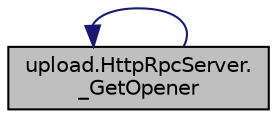 digraph "upload.HttpRpcServer._GetOpener"
{
  edge [fontname="Helvetica",fontsize="10",labelfontname="Helvetica",labelfontsize="10"];
  node [fontname="Helvetica",fontsize="10",shape=record];
  rankdir="LR";
  Node17 [label="upload.HttpRpcServer.\l_GetOpener",height=0.2,width=0.4,color="black", fillcolor="grey75", style="filled", fontcolor="black"];
  Node17 -> Node17 [dir="back",color="midnightblue",fontsize="10",style="solid",fontname="Helvetica"];
}
